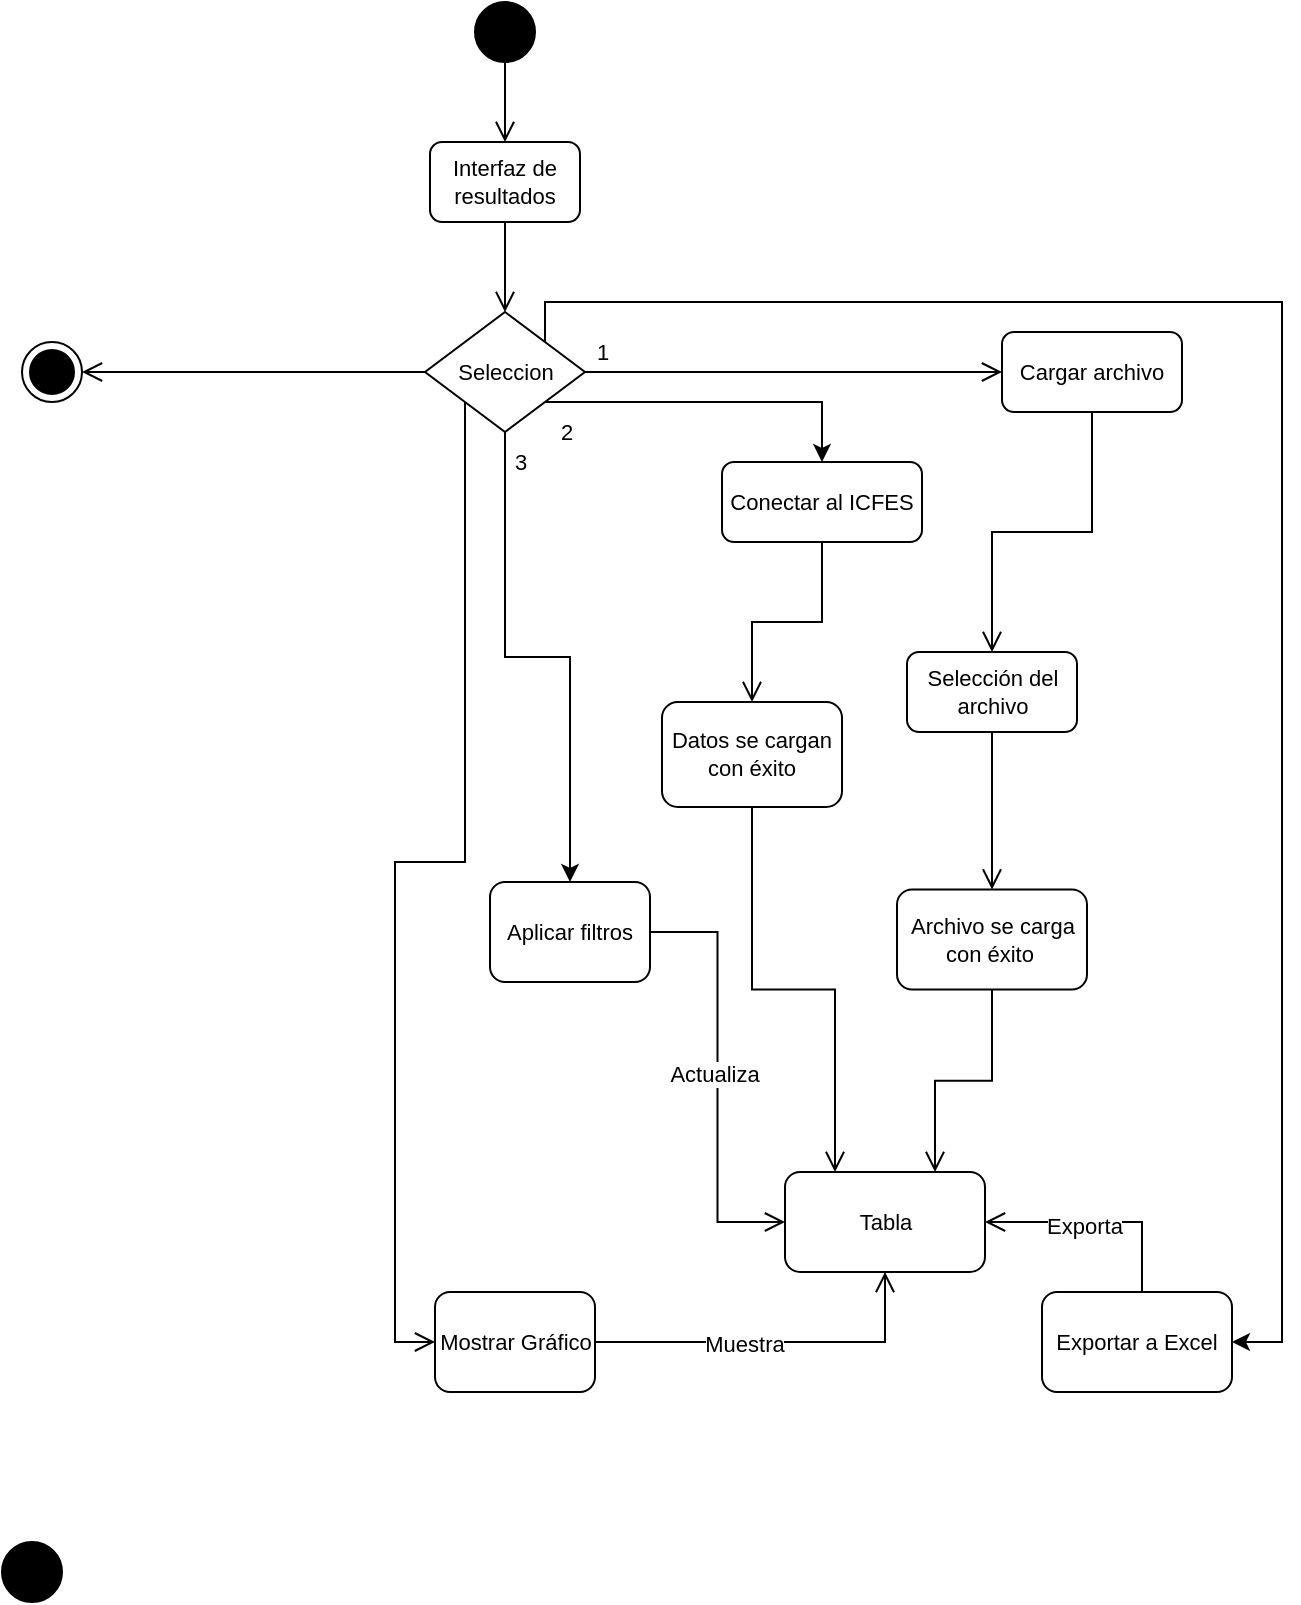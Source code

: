 <mxfile version="27.0.9">
  <diagram name="Página-1" id="zFWKbWoPSDcNY0XITjec">
    <mxGraphModel grid="1" page="1" gridSize="10" guides="1" tooltips="1" connect="1" arrows="1" fold="1" pageScale="1" pageWidth="1654" pageHeight="2336" math="0" shadow="0">
      <root>
        <mxCell id="0" />
        <mxCell id="1" parent="0" />
        <mxCell id="EI4r4qzjrhwdP-Aq-uUQ-100" style="edgeStyle=orthogonalEdgeStyle;shape=connector;rounded=0;orthogonalLoop=1;jettySize=auto;html=1;entryX=0.5;entryY=0;entryDx=0;entryDy=0;strokeColor=default;align=center;verticalAlign=middle;fontFamily=Helvetica;fontSize=11;fontColor=default;labelBackgroundColor=default;endArrow=open;endFill=0;endSize=8;" edge="1" parent="1" source="EI4r4qzjrhwdP-Aq-uUQ-98" target="EI4r4qzjrhwdP-Aq-uUQ-99">
          <mxGeometry relative="1" as="geometry" />
        </mxCell>
        <mxCell id="EI4r4qzjrhwdP-Aq-uUQ-98" value="" style="ellipse;fillColor=strokeColor;html=1;fontFamily=Helvetica;fontSize=11;fontColor=default;labelBackgroundColor=default;" vertex="1" parent="1">
          <mxGeometry x="1946.5" y="140" width="30" height="30" as="geometry" />
        </mxCell>
        <mxCell id="EI4r4qzjrhwdP-Aq-uUQ-102" style="edgeStyle=orthogonalEdgeStyle;shape=connector;rounded=0;orthogonalLoop=1;jettySize=auto;html=1;entryX=0.5;entryY=0;entryDx=0;entryDy=0;strokeColor=default;align=center;verticalAlign=middle;fontFamily=Helvetica;fontSize=11;fontColor=default;labelBackgroundColor=default;endArrow=open;endFill=0;endSize=8;" edge="1" parent="1" source="EI4r4qzjrhwdP-Aq-uUQ-99" target="EI4r4qzjrhwdP-Aq-uUQ-101">
          <mxGeometry relative="1" as="geometry" />
        </mxCell>
        <mxCell id="EI4r4qzjrhwdP-Aq-uUQ-99" value="Interfaz de resultados" style="rounded=1;whiteSpace=wrap;html=1;fontFamily=Helvetica;fontSize=11;fontColor=default;labelBackgroundColor=default;" vertex="1" parent="1">
          <mxGeometry x="1924" y="210" width="75" height="40" as="geometry" />
        </mxCell>
        <mxCell id="EI4r4qzjrhwdP-Aq-uUQ-104" style="edgeStyle=orthogonalEdgeStyle;shape=connector;rounded=0;orthogonalLoop=1;jettySize=auto;html=1;entryX=1;entryY=0.5;entryDx=0;entryDy=0;strokeColor=default;align=center;verticalAlign=middle;fontFamily=Helvetica;fontSize=11;fontColor=default;labelBackgroundColor=default;endArrow=open;endFill=0;endSize=8;" edge="1" parent="1" source="EI4r4qzjrhwdP-Aq-uUQ-101" target="EI4r4qzjrhwdP-Aq-uUQ-103">
          <mxGeometry relative="1" as="geometry" />
        </mxCell>
        <mxCell id="EI4r4qzjrhwdP-Aq-uUQ-106" style="edgeStyle=orthogonalEdgeStyle;shape=connector;rounded=0;orthogonalLoop=1;jettySize=auto;html=1;entryX=0;entryY=0.5;entryDx=0;entryDy=0;strokeColor=default;align=center;verticalAlign=middle;fontFamily=Helvetica;fontSize=11;fontColor=default;labelBackgroundColor=default;endArrow=open;endFill=0;endSize=8;" edge="1" parent="1" source="EI4r4qzjrhwdP-Aq-uUQ-101" target="EI4r4qzjrhwdP-Aq-uUQ-105">
          <mxGeometry relative="1" as="geometry" />
        </mxCell>
        <mxCell id="UBAHkpNV2nuNfotopjPz-2" style="edgeStyle=orthogonalEdgeStyle;rounded=0;orthogonalLoop=1;jettySize=auto;html=1;exitX=1;exitY=1;exitDx=0;exitDy=0;entryX=0.5;entryY=0;entryDx=0;entryDy=0;" edge="1" parent="1" source="EI4r4qzjrhwdP-Aq-uUQ-101" target="EI4r4qzjrhwdP-Aq-uUQ-116">
          <mxGeometry relative="1" as="geometry" />
        </mxCell>
        <mxCell id="UBAHkpNV2nuNfotopjPz-3" style="edgeStyle=orthogonalEdgeStyle;rounded=0;orthogonalLoop=1;jettySize=auto;html=1;exitX=0.5;exitY=1;exitDx=0;exitDy=0;entryX=0.5;entryY=0;entryDx=0;entryDy=0;" edge="1" parent="1" source="EI4r4qzjrhwdP-Aq-uUQ-101" target="EI4r4qzjrhwdP-Aq-uUQ-136">
          <mxGeometry relative="1" as="geometry" />
        </mxCell>
        <mxCell id="UBAHkpNV2nuNfotopjPz-14" style="edgeStyle=orthogonalEdgeStyle;rounded=0;orthogonalLoop=1;jettySize=auto;html=1;exitX=1;exitY=0;exitDx=0;exitDy=0;entryX=1;entryY=0.5;entryDx=0;entryDy=0;" edge="1" parent="1" source="EI4r4qzjrhwdP-Aq-uUQ-101" target="UBAHkpNV2nuNfotopjPz-11">
          <mxGeometry relative="1" as="geometry">
            <Array as="points">
              <mxPoint x="1982" y="290" />
              <mxPoint x="2350" y="290" />
              <mxPoint x="2350" y="810" />
            </Array>
          </mxGeometry>
        </mxCell>
        <mxCell id="UBAHkpNV2nuNfotopjPz-20" style="edgeStyle=orthogonalEdgeStyle;shape=connector;rounded=0;orthogonalLoop=1;jettySize=auto;html=1;exitX=0;exitY=1;exitDx=0;exitDy=0;entryX=0;entryY=0.5;entryDx=0;entryDy=0;strokeColor=default;align=center;verticalAlign=middle;fontFamily=Helvetica;fontSize=11;fontColor=default;labelBackgroundColor=default;endArrow=open;endFill=0;endSize=8;" edge="1" parent="1" source="EI4r4qzjrhwdP-Aq-uUQ-101" target="UBAHkpNV2nuNfotopjPz-4">
          <mxGeometry relative="1" as="geometry" />
        </mxCell>
        <mxCell id="EI4r4qzjrhwdP-Aq-uUQ-101" value="Seleccion" style="rhombus;whiteSpace=wrap;html=1;fontFamily=Helvetica;fontSize=11;fontColor=default;labelBackgroundColor=default;" vertex="1" parent="1">
          <mxGeometry x="1921.5" y="295" width="80" height="60" as="geometry" />
        </mxCell>
        <mxCell id="EI4r4qzjrhwdP-Aq-uUQ-103" value="" style="ellipse;html=1;shape=endState;fillColor=strokeColor;fontFamily=Helvetica;fontSize=11;fontColor=default;labelBackgroundColor=default;" vertex="1" parent="1">
          <mxGeometry x="1720" y="310" width="30" height="30" as="geometry" />
        </mxCell>
        <mxCell id="EI4r4qzjrhwdP-Aq-uUQ-108" style="edgeStyle=orthogonalEdgeStyle;shape=connector;rounded=0;orthogonalLoop=1;jettySize=auto;html=1;entryX=0.5;entryY=0;entryDx=0;entryDy=0;strokeColor=default;align=center;verticalAlign=middle;fontFamily=Helvetica;fontSize=11;fontColor=default;labelBackgroundColor=default;endArrow=open;endFill=0;endSize=8;" edge="1" parent="1" source="EI4r4qzjrhwdP-Aq-uUQ-105" target="EI4r4qzjrhwdP-Aq-uUQ-107">
          <mxGeometry relative="1" as="geometry" />
        </mxCell>
        <mxCell id="EI4r4qzjrhwdP-Aq-uUQ-105" value="Cargar archivo" style="rounded=1;whiteSpace=wrap;html=1;fontFamily=Helvetica;fontSize=11;fontColor=default;labelBackgroundColor=default;" vertex="1" parent="1">
          <mxGeometry x="2210" y="305" width="90" height="40" as="geometry" />
        </mxCell>
        <mxCell id="EI4r4qzjrhwdP-Aq-uUQ-114" style="edgeStyle=orthogonalEdgeStyle;shape=connector;rounded=0;orthogonalLoop=1;jettySize=auto;html=1;entryX=0.5;entryY=0;entryDx=0;entryDy=0;strokeColor=default;align=center;verticalAlign=middle;fontFamily=Helvetica;fontSize=11;fontColor=default;labelBackgroundColor=default;endArrow=open;endFill=0;endSize=8;" edge="1" parent="1" source="EI4r4qzjrhwdP-Aq-uUQ-107" target="EI4r4qzjrhwdP-Aq-uUQ-113">
          <mxGeometry relative="1" as="geometry" />
        </mxCell>
        <mxCell id="EI4r4qzjrhwdP-Aq-uUQ-107" value="Selección del archivo" style="rounded=1;whiteSpace=wrap;html=1;fontFamily=Helvetica;fontSize=11;fontColor=default;labelBackgroundColor=default;" vertex="1" parent="1">
          <mxGeometry x="2162.5" y="465" width="85" height="40" as="geometry" />
        </mxCell>
        <mxCell id="EI4r4qzjrhwdP-Aq-uUQ-135" style="edgeStyle=orthogonalEdgeStyle;shape=connector;rounded=0;orthogonalLoop=1;jettySize=auto;html=1;entryX=0.75;entryY=0;entryDx=0;entryDy=0;strokeColor=default;align=center;verticalAlign=middle;fontFamily=Helvetica;fontSize=11;fontColor=default;labelBackgroundColor=default;endArrow=open;endFill=0;endSize=8;" edge="1" parent="1" source="EI4r4qzjrhwdP-Aq-uUQ-113" target="EI4r4qzjrhwdP-Aq-uUQ-129">
          <mxGeometry relative="1" as="geometry" />
        </mxCell>
        <mxCell id="EI4r4qzjrhwdP-Aq-uUQ-113" value="Archivo se carga con éxito&amp;nbsp;" style="rounded=1;whiteSpace=wrap;html=1;fontFamily=Helvetica;fontSize=11;fontColor=default;labelBackgroundColor=default;" vertex="1" parent="1">
          <mxGeometry x="2157.5" y="583.75" width="95" height="50" as="geometry" />
        </mxCell>
        <mxCell id="EI4r4qzjrhwdP-Aq-uUQ-119" style="edgeStyle=orthogonalEdgeStyle;shape=connector;rounded=0;orthogonalLoop=1;jettySize=auto;html=1;strokeColor=default;align=center;verticalAlign=middle;fontFamily=Helvetica;fontSize=11;fontColor=default;labelBackgroundColor=default;endArrow=open;endFill=0;endSize=8;" edge="1" parent="1" source="EI4r4qzjrhwdP-Aq-uUQ-116" target="EI4r4qzjrhwdP-Aq-uUQ-118">
          <mxGeometry relative="1" as="geometry" />
        </mxCell>
        <mxCell id="EI4r4qzjrhwdP-Aq-uUQ-116" value="Conectar al ICFES" style="rounded=1;whiteSpace=wrap;html=1;fontFamily=Helvetica;fontSize=11;fontColor=default;labelBackgroundColor=default;" vertex="1" parent="1">
          <mxGeometry x="2070" y="370" width="100" height="40" as="geometry" />
        </mxCell>
        <mxCell id="EI4r4qzjrhwdP-Aq-uUQ-134" style="edgeStyle=orthogonalEdgeStyle;shape=connector;rounded=0;orthogonalLoop=1;jettySize=auto;html=1;entryX=0.25;entryY=0;entryDx=0;entryDy=0;strokeColor=default;align=center;verticalAlign=middle;fontFamily=Helvetica;fontSize=11;fontColor=default;labelBackgroundColor=default;endArrow=open;endFill=0;endSize=8;" edge="1" parent="1" source="EI4r4qzjrhwdP-Aq-uUQ-118" target="EI4r4qzjrhwdP-Aq-uUQ-129">
          <mxGeometry relative="1" as="geometry" />
        </mxCell>
        <mxCell id="EI4r4qzjrhwdP-Aq-uUQ-118" value="Datos se cargan con éxito" style="rounded=1;whiteSpace=wrap;html=1;fontFamily=Helvetica;fontSize=11;fontColor=default;labelBackgroundColor=default;" vertex="1" parent="1">
          <mxGeometry x="2040" y="490" width="90" height="52.5" as="geometry" />
        </mxCell>
        <mxCell id="EI4r4qzjrhwdP-Aq-uUQ-129" value="Tabla" style="rounded=1;whiteSpace=wrap;html=1;fontFamily=Helvetica;fontSize=11;fontColor=default;labelBackgroundColor=default;" vertex="1" parent="1">
          <mxGeometry x="2101.5" y="725" width="100" height="50" as="geometry" />
        </mxCell>
        <mxCell id="EI4r4qzjrhwdP-Aq-uUQ-140" style="edgeStyle=orthogonalEdgeStyle;shape=connector;rounded=0;orthogonalLoop=1;jettySize=auto;html=1;entryX=0;entryY=0.5;entryDx=0;entryDy=0;strokeColor=default;align=center;verticalAlign=middle;fontFamily=Helvetica;fontSize=11;fontColor=default;labelBackgroundColor=default;endArrow=open;endFill=0;endSize=8;" edge="1" parent="1" source="EI4r4qzjrhwdP-Aq-uUQ-136" target="EI4r4qzjrhwdP-Aq-uUQ-129">
          <mxGeometry relative="1" as="geometry" />
        </mxCell>
        <mxCell id="UBAHkpNV2nuNfotopjPz-18" value="Actualiza" style="edgeLabel;html=1;align=center;verticalAlign=middle;resizable=0;points=[];" connectable="0" vertex="1" parent="EI4r4qzjrhwdP-Aq-uUQ-140">
          <mxGeometry x="-0.022" y="-2" relative="1" as="geometry">
            <mxPoint as="offset" />
          </mxGeometry>
        </mxCell>
        <mxCell id="EI4r4qzjrhwdP-Aq-uUQ-136" value="Aplicar filtros" style="rounded=1;whiteSpace=wrap;html=1;fontFamily=Helvetica;fontSize=11;fontColor=default;labelBackgroundColor=default;" vertex="1" parent="1">
          <mxGeometry x="1954" y="580" width="80" height="50" as="geometry" />
        </mxCell>
        <mxCell id="EI4r4qzjrhwdP-Aq-uUQ-161" value="1" style="text;html=1;align=center;verticalAlign=middle;resizable=0;points=[];autosize=1;strokeColor=none;fillColor=none;fontFamily=Helvetica;fontSize=11;fontColor=default;labelBackgroundColor=default;" vertex="1" parent="1">
          <mxGeometry x="1995" y="300" width="30" height="30" as="geometry" />
        </mxCell>
        <mxCell id="EI4r4qzjrhwdP-Aq-uUQ-162" value="2" style="text;html=1;align=center;verticalAlign=middle;resizable=0;points=[];autosize=1;strokeColor=none;fillColor=none;fontFamily=Helvetica;fontSize=11;fontColor=default;labelBackgroundColor=default;" vertex="1" parent="1">
          <mxGeometry x="1976.5" y="340" width="30" height="30" as="geometry" />
        </mxCell>
        <mxCell id="EI4r4qzjrhwdP-Aq-uUQ-163" value="3" style="text;html=1;align=center;verticalAlign=middle;resizable=0;points=[];autosize=1;strokeColor=none;fillColor=none;fontFamily=Helvetica;fontSize=11;fontColor=default;labelBackgroundColor=default;" vertex="1" parent="1">
          <mxGeometry x="1954" y="355" width="30" height="30" as="geometry" />
        </mxCell>
        <mxCell id="UBAHkpNV2nuNfotopjPz-21" style="edgeStyle=orthogonalEdgeStyle;shape=connector;rounded=0;orthogonalLoop=1;jettySize=auto;html=1;entryX=0.5;entryY=1;entryDx=0;entryDy=0;strokeColor=default;align=center;verticalAlign=middle;fontFamily=Helvetica;fontSize=11;fontColor=default;labelBackgroundColor=default;endArrow=open;endFill=0;endSize=8;" edge="1" parent="1" source="UBAHkpNV2nuNfotopjPz-4" target="EI4r4qzjrhwdP-Aq-uUQ-129">
          <mxGeometry relative="1" as="geometry" />
        </mxCell>
        <mxCell id="UBAHkpNV2nuNfotopjPz-22" value="Muestra" style="edgeLabel;html=1;align=center;verticalAlign=middle;resizable=0;points=[];fontFamily=Helvetica;fontSize=11;fontColor=default;labelBackgroundColor=default;" connectable="0" vertex="1" parent="UBAHkpNV2nuNfotopjPz-21">
          <mxGeometry x="-0.172" y="-1" relative="1" as="geometry">
            <mxPoint as="offset" />
          </mxGeometry>
        </mxCell>
        <mxCell id="UBAHkpNV2nuNfotopjPz-4" value="Mostrar Gráfico" style="rounded=1;whiteSpace=wrap;html=1;fontFamily=Helvetica;fontSize=11;fontColor=default;labelBackgroundColor=default;" vertex="1" parent="1">
          <mxGeometry x="1926.5" y="785" width="80" height="50" as="geometry" />
        </mxCell>
        <mxCell id="UBAHkpNV2nuNfotopjPz-19" style="edgeStyle=orthogonalEdgeStyle;rounded=0;orthogonalLoop=1;jettySize=auto;html=1;entryX=1;entryY=0.5;entryDx=0;entryDy=0;endSize=8;endArrow=open;endFill=0;" edge="1" parent="1" source="UBAHkpNV2nuNfotopjPz-11" target="EI4r4qzjrhwdP-Aq-uUQ-129">
          <mxGeometry relative="1" as="geometry">
            <Array as="points">
              <mxPoint x="2280" y="750" />
            </Array>
          </mxGeometry>
        </mxCell>
        <mxCell id="UBAHkpNV2nuNfotopjPz-23" value="Exporta" style="edgeLabel;html=1;align=center;verticalAlign=middle;resizable=0;points=[];fontFamily=Helvetica;fontSize=11;fontColor=default;labelBackgroundColor=default;" connectable="0" vertex="1" parent="UBAHkpNV2nuNfotopjPz-19">
          <mxGeometry x="0.128" y="2" relative="1" as="geometry">
            <mxPoint as="offset" />
          </mxGeometry>
        </mxCell>
        <mxCell id="UBAHkpNV2nuNfotopjPz-11" value="Exportar a Excel" style="rounded=1;whiteSpace=wrap;html=1;fontFamily=Helvetica;fontSize=11;fontColor=default;labelBackgroundColor=default;" vertex="1" parent="1">
          <mxGeometry x="2230" y="785" width="95" height="50" as="geometry" />
        </mxCell>
        <mxCell id="UBAHkpNV2nuNfotopjPz-24" value="" style="ellipse;fillColor=strokeColor;html=1;fontFamily=Helvetica;fontSize=11;fontColor=default;labelBackgroundColor=default;" vertex="1" parent="1">
          <mxGeometry x="1710" y="910" width="30" height="30" as="geometry" />
        </mxCell>
      </root>
    </mxGraphModel>
  </diagram>
</mxfile>
